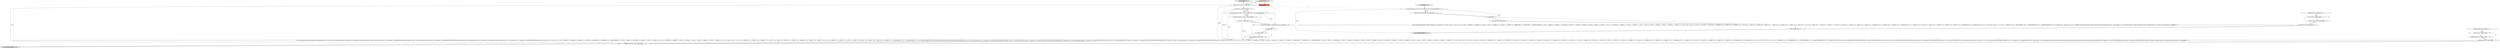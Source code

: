 digraph {
17 [style = filled, label = "int _la@@@9@@@['1', '1', '0']", fillcolor = white, shape = ellipse image = "AAA0AAABBB1BBB"];
22 [style = filled, label = "enterRule(_localctx,86,RULE_functionTemplate)@@@4@@@['0', '0', '1']", fillcolor = white, shape = ellipse image = "AAA0AAABBB3BBB"];
4 [style = filled, label = "return _localctx@@@189@@@['1', '1', '0']", fillcolor = lightgray, shape = ellipse image = "AAA0AAABBB1BBB"];
2 [style = filled, label = "int _alt@@@11@@@['1', '1', '0']", fillcolor = white, shape = ellipse image = "AAA0AAABBB1BBB"];
0 [style = filled, label = "primaryExpression['1', '0', '0']", fillcolor = lightgray, shape = diamond image = "AAA0AAABBB1BBB"];
1 [style = filled, label = "RecognitionException re@@@181@@@['1', '1', '0']", fillcolor = white, shape = diamond image = "AAA0AAABBB1BBB"];
14 [style = filled, label = "int _p@@@2@@@['1', '1', '0']", fillcolor = tomato, shape = box image = "AAA0AAABBB1BBB"];
18 [style = filled, label = "primaryExpression['0', '1', '0']", fillcolor = lightgray, shape = diamond image = "AAA0AAABBB2BBB"];
16 [style = filled, label = "{unrollRecursionContexts(_parentctx)}@@@186@@@['1', '1', '0']", fillcolor = white, shape = ellipse image = "AAA0AAABBB1BBB"];
21 [style = filled, label = "_errHandler.reportError(this,re)@@@51@@@['0', '0', '1']", fillcolor = white, shape = ellipse image = "AAA0AAABBB3BBB"];
3 [style = filled, label = "enterOuterAlt(_localctx,1)@@@12@@@['1', '1', '0']", fillcolor = white, shape = ellipse image = "AAA0AAABBB1BBB"];
19 [style = filled, label = "FunctionTemplateContext _localctx = new FunctionTemplateContext(_ctx,getState())@@@3@@@['0', '0', '1']", fillcolor = white, shape = ellipse image = "AAA0AAABBB3BBB"];
29 [style = filled, label = "RecognitionException re@@@49@@@['0', '0', '1']", fillcolor = white, shape = diamond image = "AAA0AAABBB3BBB"];
8 [style = filled, label = "_errHandler.recover(this,re)@@@184@@@['1', '1', '0']", fillcolor = white, shape = ellipse image = "AAA0AAABBB1BBB"];
25 [style = filled, label = "int _la@@@5@@@['0', '0', '1']", fillcolor = white, shape = ellipse image = "AAA0AAABBB3BBB"];
24 [style = filled, label = "{setState(730)functionName()setState(731)match(T__0)setState(743)_la = _input.LA(1)if ((((_la) & ~0x3f) == 0 && ((1L << _la) & ((1L << T__0) | (1L << ALL) | (1L << ANALYZE) | (1L << ANALYZED) | (1L << CASE) | (1L << CAST) | (1L << CATALOGS) | (1L << COLUMNS) | (1L << CONVERT) | (1L << CURRENT_DATE) | (1L << CURRENT_TIME) | (1L << CURRENT_TIMESTAMP) | (1L << DAY) | (1L << DEBUG) | (1L << DISTINCT) | (1L << EXECUTABLE) | (1L << EXISTS) | (1L << EXPLAIN) | (1L << EXTRACT) | (1L << FALSE) | (1L << FIRST) | (1L << FORMAT) | (1L << FULL) | (1L << FUNCTIONS) | (1L << GRAPHVIZ) | (1L << HOUR) | (1L << INTERVAL) | (1L << LAST) | (1L << LEFT) | (1L << LIMIT) | (1L << MAPPED) | (1L << MATCH) | (1L << MINUTE) | (1L << MONTH))) != 0) || ((((_la - 66)) & ~0x3f) == 0 && ((1L << (_la - 66)) & ((1L << (NOT - 66)) | (1L << (NULL - 66)) | (1L << (OPTIMIZED - 66)) | (1L << (PARSED - 66)) | (1L << (PHYSICAL - 66)) | (1L << (PIVOT - 66)) | (1L << (PLAN - 66)) | (1L << (RIGHT - 66)) | (1L << (RLIKE - 66)) | (1L << (QUERY - 66)) | (1L << (SCHEMAS - 66)) | (1L << (SECOND - 66)) | (1L << (SHOW - 66)) | (1L << (SYS - 66)) | (1L << (TABLES - 66)) | (1L << (TEXT - 66)) | (1L << (TRUE - 66)) | (1L << (TOP - 66)) | (1L << (TYPE - 66)) | (1L << (TYPES - 66)) | (1L << (VERIFY - 66)) | (1L << (YEAR - 66)) | (1L << (FUNCTION_ESC - 66)) | (1L << (DATE_ESC - 66)) | (1L << (TIME_ESC - 66)) | (1L << (TIMESTAMP_ESC - 66)) | (1L << (GUID_ESC - 66)) | (1L << (PLUS - 66)) | (1L << (MINUS - 66)) | (1L << (ASTERISK - 66)) | (1L << (PARAM - 66)) | (1L << (STRING - 66)) | (1L << (INTEGER_VALUE - 66)) | (1L << (DECIMAL_VALUE - 66)))) != 0) || ((((_la - 130)) & ~0x3f) == 0 && ((1L << (_la - 130)) & ((1L << (IDENTIFIER - 130)) | (1L << (DIGIT_IDENTIFIER - 130)) | (1L << (QUOTED_IDENTIFIER - 130)) | (1L << (BACKQUOTED_IDENTIFIER - 130)))) != 0)) {{setState(733)_la = _input.LA(1)if (_la == ALL || _la == DISTINCT) {{setState(732)setQuantifier()}}setState(735)expression()setState(740)_errHandler.sync(this)_la = _input.LA(1)while (_la == T__2) {{{setState(736)match(T__2)setState(737)expression()}}setState(742)_errHandler.sync(this)_la = _input.LA(1)}}}setState(745)match(T__1)}@@@8@@@['0', '0', '1']", fillcolor = white, shape = ellipse image = "AAA0AAABBB3BBB"];
6 [style = filled, label = "_errHandler.reportError(this,re)@@@183@@@['1', '1', '0']", fillcolor = white, shape = ellipse image = "AAA0AAABBB1BBB"];
26 [style = filled, label = "_localctx.exception = re@@@50@@@['0', '0', '1']", fillcolor = white, shape = ellipse image = "AAA0AAABBB3BBB"];
7 [style = filled, label = "PrimaryExpressionContext _prevctx = _localctx@@@6@@@['1', '1', '0']", fillcolor = white, shape = ellipse image = "AAA0AAABBB1BBB"];
23 [style = filled, label = "functionTemplate['0', '0', '1']", fillcolor = lightgray, shape = diamond image = "AAA0AAABBB3BBB"];
27 [style = filled, label = "enterOuterAlt(_localctx,1)@@@7@@@['0', '0', '1']", fillcolor = white, shape = ellipse image = "AAA0AAABBB3BBB"];
28 [style = filled, label = "_errHandler.recover(this,re)@@@52@@@['0', '0', '1']", fillcolor = white, shape = ellipse image = "AAA0AAABBB3BBB"];
11 [style = filled, label = "int _parentState = getState()@@@4@@@['1', '1', '0']", fillcolor = white, shape = ellipse image = "AAA0AAABBB1BBB"];
12 [style = filled, label = "{setState(668)_errHandler.sync(this)switch (getInterpreter().adaptivePredict(_input,91,_ctx)) {case 1:{_localctx = new CastContext(_localctx)_ctx = _localctx_prevctx = _localctxsetState(633)castExpression()}breakcase 2:{_localctx = new ExtractContext(_localctx)_ctx = _localctx_prevctx = _localctxsetState(634)extractExpression()}breakcase 3:{_localctx = new CurrentDateTimeFunctionContext(_localctx)_ctx = _localctx_prevctx = _localctxsetState(635)builtinDateTimeFunction()}breakcase 4:{_localctx = new ConstantDefaultContext(_localctx)_ctx = _localctx_prevctx = _localctxsetState(636)constant()}breakcase 5:{_localctx = new StarContext(_localctx)_ctx = _localctx_prevctx = _localctxsetState(640)_errHandler.sync(this)_la = _input.LA(1)if ((((_la) & ~0x3f) == 0 && ((1L << _la) & ((1L << ANALYZE) | (1L << ANALYZED) | (1L << CATALOGS) | (1L << COLUMNS) | (1L << CURRENT_DATE) | (1L << CURRENT_TIME) | (1L << CURRENT_TIMESTAMP) | (1L << DAY) | (1L << DEBUG) | (1L << EXECUTABLE) | (1L << EXPLAIN) | (1L << FIRST) | (1L << FORMAT) | (1L << FULL) | (1L << FUNCTIONS) | (1L << GRAPHVIZ) | (1L << HOUR) | (1L << INTERVAL) | (1L << LAST) | (1L << LIMIT) | (1L << MAPPED) | (1L << MINUTE) | (1L << MONTH))) != 0) || ((((_la - 70)) & ~0x3f) == 0 && ((1L << (_la - 70)) & ((1L << (OPTIMIZED - 70)) | (1L << (PARSED - 70)) | (1L << (PHYSICAL - 70)) | (1L << (PIVOT - 70)) | (1L << (PLAN - 70)) | (1L << (RLIKE - 70)) | (1L << (QUERY - 70)) | (1L << (SCHEMAS - 70)) | (1L << (SECOND - 70)) | (1L << (SHOW - 70)) | (1L << (SYS - 70)) | (1L << (TABLES - 70)) | (1L << (TEXT - 70)) | (1L << (TOP - 70)) | (1L << (TYPE - 70)) | (1L << (TYPES - 70)) | (1L << (VERIFY - 70)) | (1L << (YEAR - 70)) | (1L << (IDENTIFIER - 70)) | (1L << (DIGIT_IDENTIFIER - 70)) | (1L << (QUOTED_IDENTIFIER - 70)))) != 0) || _la == BACKQUOTED_IDENTIFIER) {{setState(637)qualifiedName()setState(638)match(DOT)}}setState(642)match(ASTERISK)}breakcase 6:{_localctx = new FunctionContext(_localctx)_ctx = _localctx_prevctx = _localctxsetState(643)functionExpression()}breakcase 7:{_localctx = new SubqueryExpressionContext(_localctx)_ctx = _localctx_prevctx = _localctxsetState(644)match(T__0)setState(645)query()setState(646)match(T__1)}breakcase 8:{_localctx = new DereferenceContext(_localctx)_ctx = _localctx_prevctx = _localctxsetState(648)qualifiedName()}breakcase 9:{_localctx = new ParenthesizedExpressionContext(_localctx)_ctx = _localctx_prevctx = _localctxsetState(649)match(T__0)setState(650)expression()setState(651)match(T__1)}breakcase 10:{_localctx = new CaseContext(_localctx)_ctx = _localctx_prevctx = _localctxsetState(653)match(CASE)setState(655)_errHandler.sync(this)_la = _input.LA(1)if ((((_la) & ~0x3f) == 0 && ((1L << _la) & ((1L << T__0) | (1L << ANALYZE) | (1L << ANALYZED) | (1L << CASE) | (1L << CAST) | (1L << CATALOGS) | (1L << COLUMNS) | (1L << CONVERT) | (1L << CURRENT_DATE) | (1L << CURRENT_TIME) | (1L << CURRENT_TIMESTAMP) | (1L << DAY) | (1L << DEBUG) | (1L << EXECUTABLE) | (1L << EXISTS) | (1L << EXPLAIN) | (1L << EXTRACT) | (1L << FALSE) | (1L << FIRST) | (1L << FORMAT) | (1L << FULL) | (1L << FUNCTIONS) | (1L << GRAPHVIZ) | (1L << HOUR) | (1L << INTERVAL) | (1L << LAST) | (1L << LEFT) | (1L << LIMIT) | (1L << MAPPED) | (1L << MATCH) | (1L << MINUTE) | (1L << MONTH))) != 0) || ((((_la - 66)) & ~0x3f) == 0 && ((1L << (_la - 66)) & ((1L << (NOT - 66)) | (1L << (NULL - 66)) | (1L << (OPTIMIZED - 66)) | (1L << (PARSED - 66)) | (1L << (PHYSICAL - 66)) | (1L << (PIVOT - 66)) | (1L << (PLAN - 66)) | (1L << (RIGHT - 66)) | (1L << (RLIKE - 66)) | (1L << (QUERY - 66)) | (1L << (SCHEMAS - 66)) | (1L << (SECOND - 66)) | (1L << (SHOW - 66)) | (1L << (SYS - 66)) | (1L << (TABLES - 66)) | (1L << (TEXT - 66)) | (1L << (TRUE - 66)) | (1L << (TOP - 66)) | (1L << (TYPE - 66)) | (1L << (TYPES - 66)) | (1L << (VERIFY - 66)) | (1L << (YEAR - 66)) | (1L << (FUNCTION_ESC - 66)) | (1L << (DATE_ESC - 66)) | (1L << (TIME_ESC - 66)) | (1L << (TIMESTAMP_ESC - 66)) | (1L << (GUID_ESC - 66)) | (1L << (PLUS - 66)) | (1L << (MINUS - 66)) | (1L << (ASTERISK - 66)) | (1L << (PARAM - 66)) | (1L << (STRING - 66)) | (1L << (INTEGER_VALUE - 66)) | (1L << (DECIMAL_VALUE - 66)))) != 0) || ((((_la - 130)) & ~0x3f) == 0 && ((1L << (_la - 130)) & ((1L << (IDENTIFIER - 130)) | (1L << (DIGIT_IDENTIFIER - 130)) | (1L << (QUOTED_IDENTIFIER - 130)) | (1L << (BACKQUOTED_IDENTIFIER - 130)))) != 0)) {{setState(654)((CaseContext)_localctx).operand = booleanExpression(0)}}setState(658)_errHandler.sync(this)_la = _input.LA(1)setState(664)_errHandler.sync(this)_la = _input.LA(1)if (_la == ELSE) {{setState(662)match(ELSE)setState(663)((CaseContext)_localctx).elseClause = booleanExpression(0)}}setState(666)match(END)}break_ctx.stop = _input.LT(-1)setState(675)_errHandler.sync(this)_alt = getInterpreter().adaptivePredict(_input,92,_ctx)while (_alt != 2 && _alt != org.antlr.v4.runtime.atn.ATN.INVALID_ALT_NUMBER) {if (_alt == 1) {if (_parseListeners != null) triggerExitRuleEvent()_prevctx = _localctx{{_localctx = new CastOperatorExpressionContext(new PrimaryExpressionContext(_parentctx,_parentState))pushNewRecursionContext(_localctx,_startState,RULE_primaryExpression)setState(670)if (!(precpred(_ctx,10))) throw new FailedPredicateException(this,\"precpred(_ctx, 10)\")setState(671)match(CAST_OP)setState(672)dataType()}}}setState(677)_errHandler.sync(this)_alt = getInterpreter().adaptivePredict(_input,92,_ctx)}}@@@13@@@['1', '1', '0']", fillcolor = white, shape = ellipse image = "AAA0AAABBB1BBB"];
13 [style = filled, label = "ParserRuleContext _parentctx = _ctx@@@3@@@['1', '1', '0']", fillcolor = white, shape = ellipse image = "AAA0AAABBB1BBB"];
15 [style = filled, label = "int _startState = 70@@@7@@@['1', '1', '0']", fillcolor = white, shape = ellipse image = "AAA0AAABBB1BBB"];
5 [style = filled, label = "enterRecursionRule(_localctx,70,RULE_primaryExpression,_p)@@@8@@@['1', '1', '0']", fillcolor = white, shape = ellipse image = "AAA0AAABBB1BBB"];
30 [style = filled, label = "return _localctx@@@57@@@['0', '0', '1']", fillcolor = lightgray, shape = ellipse image = "AAA0AAABBB3BBB"];
20 [style = filled, label = "{exitRule()}@@@54@@@['0', '0', '1']", fillcolor = white, shape = ellipse image = "AAA0AAABBB3BBB"];
10 [style = filled, label = "_localctx.exception = re@@@182@@@['1', '1', '0']", fillcolor = white, shape = ellipse image = "AAA0AAABBB1BBB"];
9 [style = filled, label = "PrimaryExpressionContext _localctx = new PrimaryExpressionContext(_ctx,_parentState)@@@5@@@['1', '1', '0']", fillcolor = white, shape = ellipse image = "AAA0AAABBB1BBB"];
8->16 [style = bold, label=""];
0->14 [style = dotted, label="true"];
2->12 [style = solid, label="_alt"];
15->12 [style = solid, label="_startState"];
26->21 [style = bold, label=""];
1->8 [style = dotted, label="true"];
1->10 [style = bold, label=""];
23->19 [style = bold, label=""];
10->6 [style = bold, label=""];
16->4 [style = bold, label=""];
28->20 [style = bold, label=""];
25->24 [style = solid, label="_la"];
24->20 [style = bold, label=""];
18->13 [style = bold, label=""];
19->27 [style = solid, label="_localctx"];
11->9 [style = bold, label=""];
19->22 [style = bold, label=""];
13->19 [style = dashed, label="0"];
9->5 [style = solid, label="_localctx"];
9->3 [style = solid, label="_localctx"];
29->26 [style = dotted, label="true"];
1->6 [style = dotted, label="true"];
0->13 [style = bold, label=""];
9->12 [style = solid, label="_localctx"];
6->8 [style = bold, label=""];
11->12 [style = solid, label="_parentState"];
2->3 [style = bold, label=""];
17->12 [style = solid, label="_la"];
5->17 [style = bold, label=""];
12->16 [style = bold, label=""];
18->14 [style = dotted, label="true"];
27->24 [style = bold, label=""];
14->5 [style = solid, label="_p"];
13->11 [style = bold, label=""];
20->30 [style = bold, label=""];
3->12 [style = bold, label=""];
22->25 [style = bold, label=""];
15->5 [style = bold, label=""];
19->30 [style = solid, label="_localctx"];
13->12 [style = solid, label="_parentctx"];
9->7 [style = solid, label="_localctx"];
7->15 [style = bold, label=""];
12->4 [style = solid, label="_localctx"];
13->16 [style = solid, label="_parentctx"];
25->27 [style = bold, label=""];
29->28 [style = dotted, label="true"];
29->21 [style = dotted, label="true"];
11->9 [style = solid, label="_parentState"];
1->10 [style = dotted, label="true"];
21->28 [style = bold, label=""];
19->22 [style = solid, label="_localctx"];
17->2 [style = bold, label=""];
29->26 [style = bold, label=""];
9->7 [style = bold, label=""];
}
